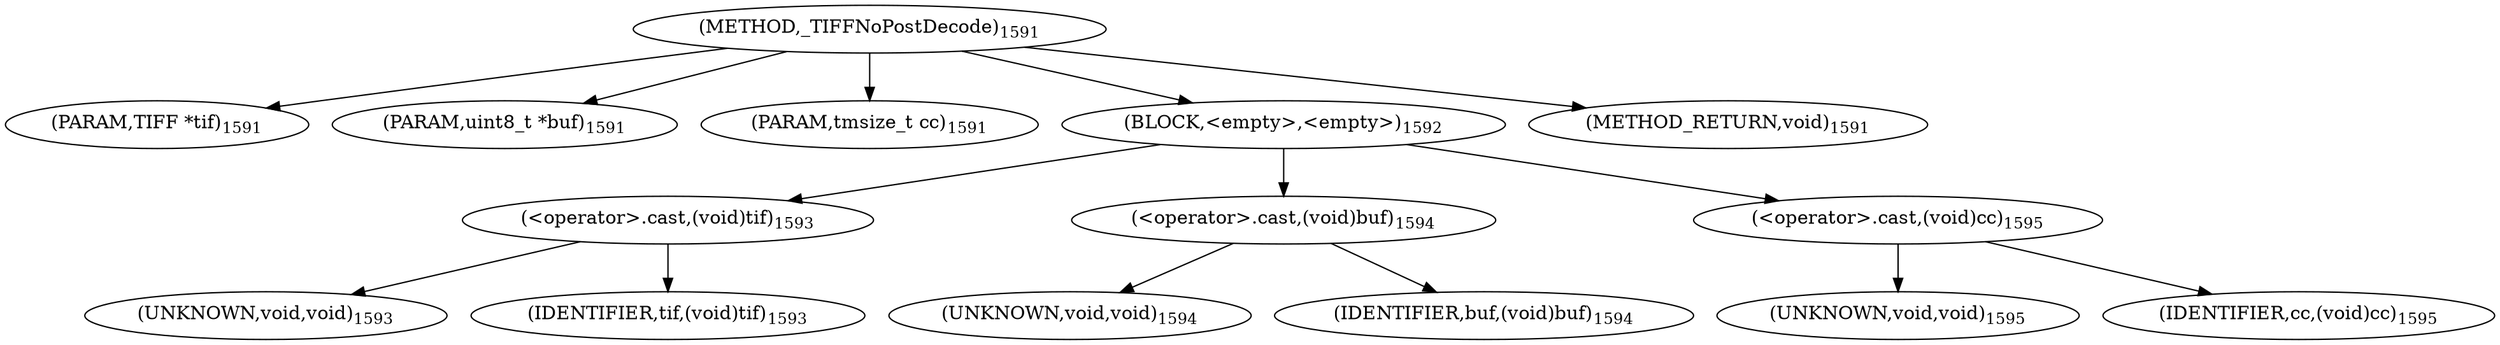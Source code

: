 digraph "_TIFFNoPostDecode" {  
"77861" [label = <(METHOD,_TIFFNoPostDecode)<SUB>1591</SUB>> ]
"77862" [label = <(PARAM,TIFF *tif)<SUB>1591</SUB>> ]
"77863" [label = <(PARAM,uint8_t *buf)<SUB>1591</SUB>> ]
"77864" [label = <(PARAM,tmsize_t cc)<SUB>1591</SUB>> ]
"77865" [label = <(BLOCK,&lt;empty&gt;,&lt;empty&gt;)<SUB>1592</SUB>> ]
"77866" [label = <(&lt;operator&gt;.cast,(void)tif)<SUB>1593</SUB>> ]
"77867" [label = <(UNKNOWN,void,void)<SUB>1593</SUB>> ]
"77868" [label = <(IDENTIFIER,tif,(void)tif)<SUB>1593</SUB>> ]
"77869" [label = <(&lt;operator&gt;.cast,(void)buf)<SUB>1594</SUB>> ]
"77870" [label = <(UNKNOWN,void,void)<SUB>1594</SUB>> ]
"77871" [label = <(IDENTIFIER,buf,(void)buf)<SUB>1594</SUB>> ]
"77872" [label = <(&lt;operator&gt;.cast,(void)cc)<SUB>1595</SUB>> ]
"77873" [label = <(UNKNOWN,void,void)<SUB>1595</SUB>> ]
"77874" [label = <(IDENTIFIER,cc,(void)cc)<SUB>1595</SUB>> ]
"77875" [label = <(METHOD_RETURN,void)<SUB>1591</SUB>> ]
  "77861" -> "77862" 
  "77861" -> "77863" 
  "77861" -> "77864" 
  "77861" -> "77865" 
  "77861" -> "77875" 
  "77865" -> "77866" 
  "77865" -> "77869" 
  "77865" -> "77872" 
  "77866" -> "77867" 
  "77866" -> "77868" 
  "77869" -> "77870" 
  "77869" -> "77871" 
  "77872" -> "77873" 
  "77872" -> "77874" 
}
